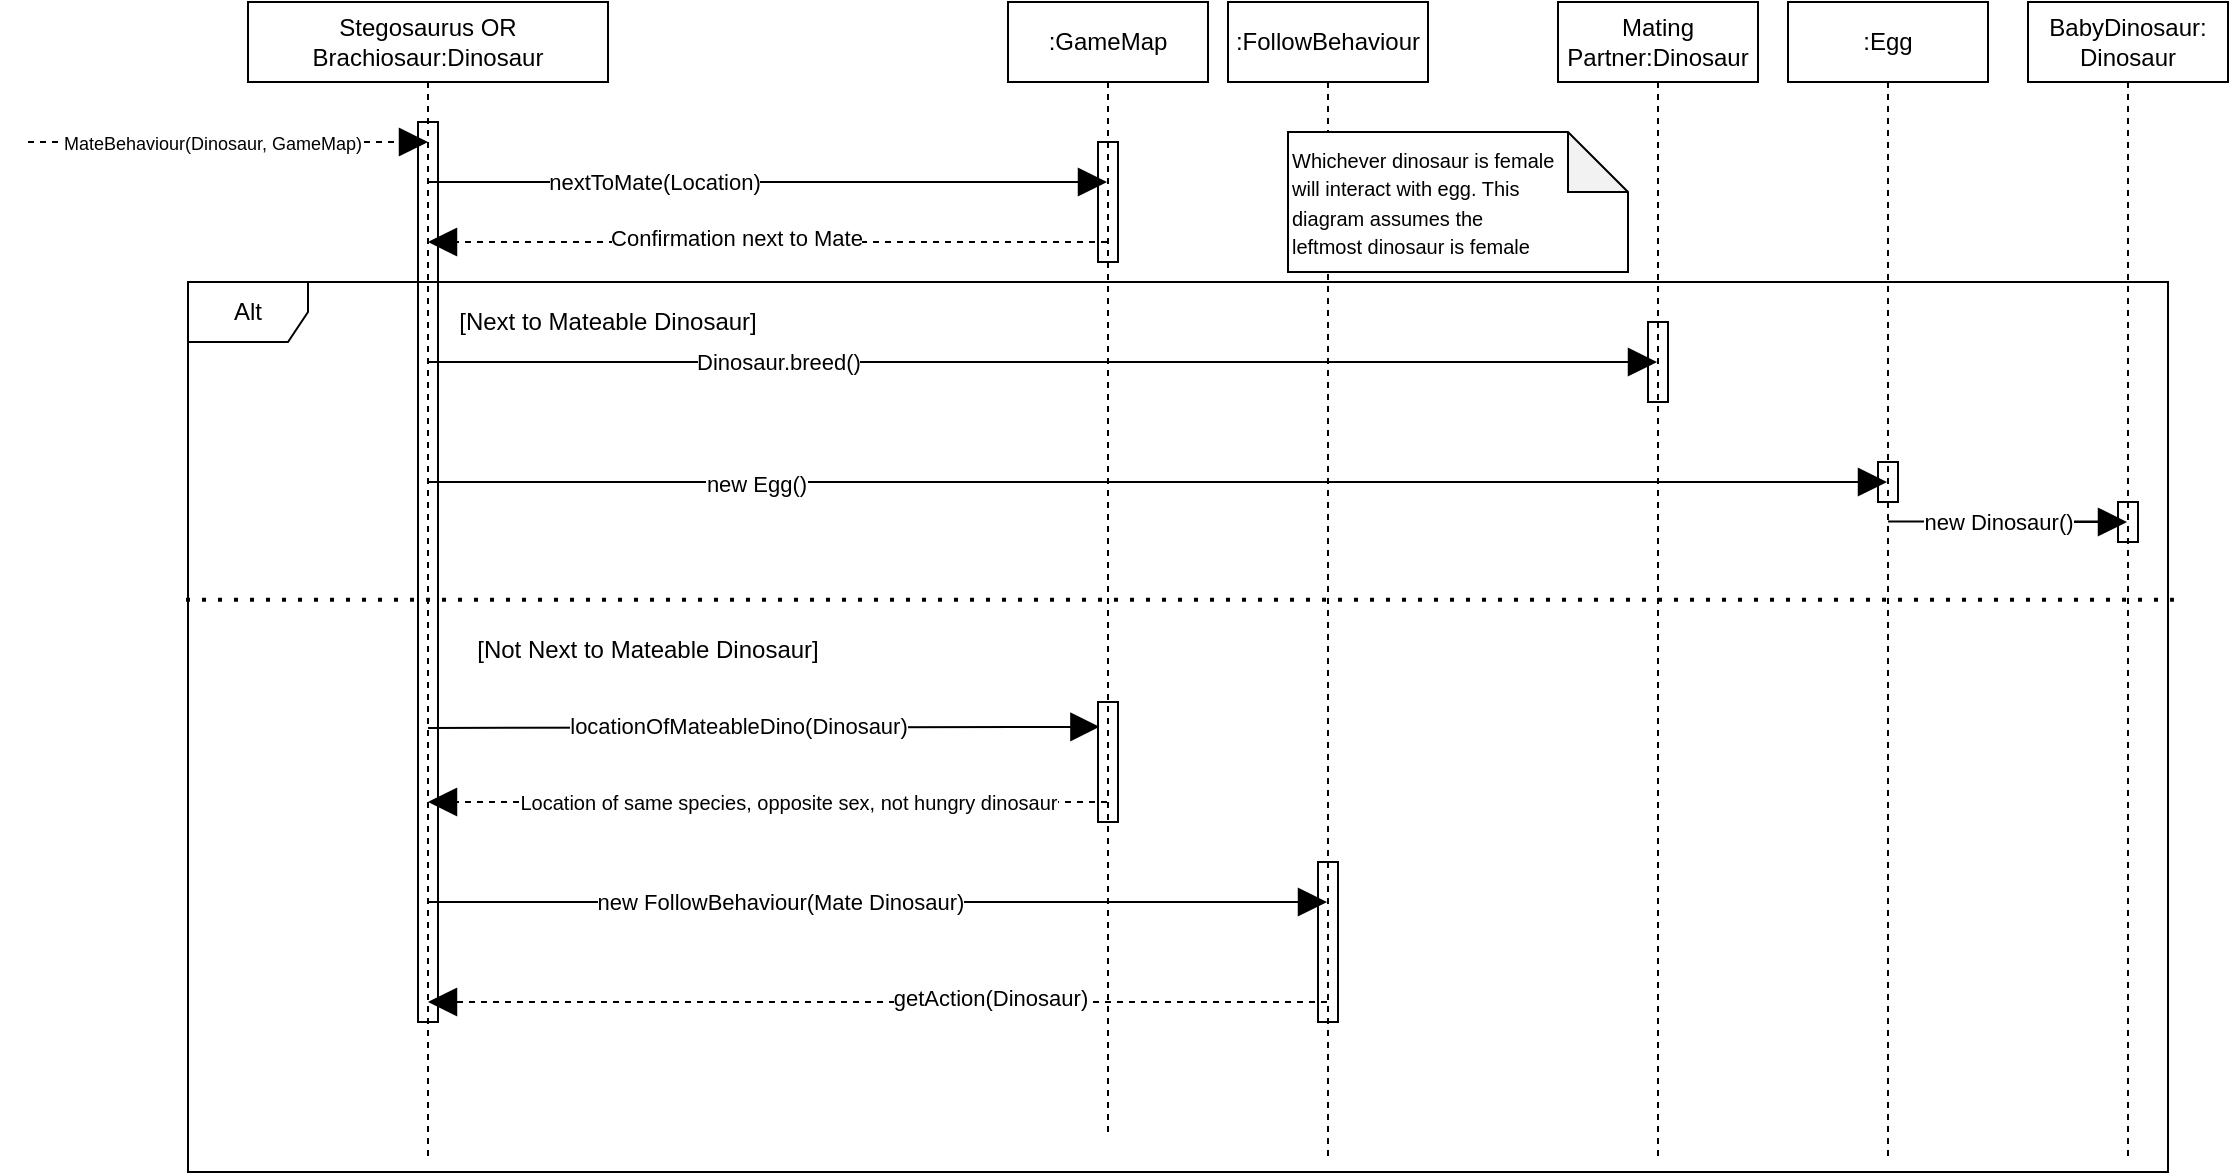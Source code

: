 <mxfile version="14.6.5" type="device"><diagram id="uRpzBnb1ksMyIT1kLSwG" name="Page-1"><mxGraphModel dx="1422" dy="796" grid="1" gridSize="10" guides="1" tooltips="1" connect="1" arrows="1" fold="1" page="1" pageScale="1" pageWidth="1169" pageHeight="827" math="0" shadow="0"><root><mxCell id="0"/><mxCell id="1" parent="0"/><mxCell id="zMUxx6rUH3RSuhr-qKeQ-1" value="Alt" style="shape=umlFrame;whiteSpace=wrap;html=1;" vertex="1" parent="1"><mxGeometry x="120" y="230" width="990" height="445" as="geometry"/></mxCell><mxCell id="3Muzb6IEoRzpV99WBSun-35" value="" style="html=1;points=[];perimeter=orthogonalPerimeter;" parent="1" vertex="1"><mxGeometry x="965" y="320" width="10" height="20" as="geometry"/></mxCell><mxCell id="3Muzb6IEoRzpV99WBSun-34" value="" style="html=1;points=[];perimeter=orthogonalPerimeter;" parent="1" vertex="1"><mxGeometry x="850" y="250" width="10" height="40" as="geometry"/></mxCell><mxCell id="3Muzb6IEoRzpV99WBSun-29" value="" style="html=1;points=[];perimeter=orthogonalPerimeter;" parent="1" vertex="1"><mxGeometry x="575" y="160" width="10" height="60" as="geometry"/></mxCell><mxCell id="3Muzb6IEoRzpV99WBSun-2" value=":GameMap" style="shape=umlLifeline;perimeter=lifelinePerimeter;whiteSpace=wrap;html=1;container=0;collapsible=0;recursiveResize=0;outlineConnect=0;" parent="1" vertex="1"><mxGeometry x="530" y="90" width="100" height="567.5" as="geometry"/></mxCell><mxCell id="3Muzb6IEoRzpV99WBSun-7" value=":FollowBehaviour" style="shape=umlLifeline;perimeter=lifelinePerimeter;whiteSpace=wrap;html=1;container=1;collapsible=0;recursiveResize=0;outlineConnect=0;" parent="1" vertex="1"><mxGeometry x="640" y="90" width="100" height="580" as="geometry"/></mxCell><mxCell id="3Muzb6IEoRzpV99WBSun-27" value="" style="html=1;points=[];perimeter=orthogonalPerimeter;fillColor=none;" parent="3Muzb6IEoRzpV99WBSun-7" vertex="1"><mxGeometry x="45" y="430" width="10" height="80" as="geometry"/></mxCell><mxCell id="3Muzb6IEoRzpV99WBSun-8" value="" style="endArrow=block;endFill=1;endSize=12;html=1;dashed=1;" parent="1" source="3Muzb6IEoRzpV99WBSun-7" target="3Muzb6IEoRzpV99WBSun-1" edge="1"><mxGeometry width="160" relative="1" as="geometry"><mxPoint x="200" y="290" as="sourcePoint"/><mxPoint x="70" y="270" as="targetPoint"/><Array as="points"><mxPoint x="610" y="590"/></Array></mxGeometry></mxCell><mxCell id="3Muzb6IEoRzpV99WBSun-9" value="getAction(Dinosaur)" style="edgeLabel;html=1;align=center;verticalAlign=middle;resizable=0;points=[];" parent="3Muzb6IEoRzpV99WBSun-8" vertex="1" connectable="0"><mxGeometry x="-0.247" y="-2" relative="1" as="geometry"><mxPoint as="offset"/></mxGeometry></mxCell><mxCell id="3Muzb6IEoRzpV99WBSun-13" value="" style="endArrow=block;endFill=1;endSize=12;html=1;" parent="1" source="3Muzb6IEoRzpV99WBSun-1" target="3Muzb6IEoRzpV99WBSun-12" edge="1"><mxGeometry width="160" relative="1" as="geometry"><mxPoint x="200.0" y="370" as="sourcePoint"/><mxPoint x="804.69" y="370" as="targetPoint"/><Array as="points"><mxPoint x="600" y="270"/></Array></mxGeometry></mxCell><mxCell id="3Muzb6IEoRzpV99WBSun-15" value="Dinosaur.breed()" style="edgeLabel;html=1;align=center;verticalAlign=middle;resizable=0;points=[];" parent="3Muzb6IEoRzpV99WBSun-13" vertex="1" connectable="0"><mxGeometry x="-0.431" relative="1" as="geometry"><mxPoint as="offset"/></mxGeometry></mxCell><mxCell id="3Muzb6IEoRzpV99WBSun-16" value=":Egg" style="shape=umlLifeline;perimeter=lifelinePerimeter;whiteSpace=wrap;html=1;container=0;collapsible=0;recursiveResize=0;outlineConnect=0;" parent="1" vertex="1"><mxGeometry x="920" y="90" width="100" height="580" as="geometry"/></mxCell><mxCell id="3Muzb6IEoRzpV99WBSun-17" value="" style="endArrow=block;endFill=1;endSize=12;html=1;" parent="1" source="3Muzb6IEoRzpV99WBSun-1" target="3Muzb6IEoRzpV99WBSun-16" edge="1"><mxGeometry width="160" relative="1" as="geometry"><mxPoint x="230" y="430" as="sourcePoint"/><mxPoint x="350" y="430" as="targetPoint"/><Array as="points"><mxPoint x="530" y="330"/></Array></mxGeometry></mxCell><mxCell id="3Muzb6IEoRzpV99WBSun-18" value="new Egg()" style="edgeLabel;html=1;align=center;verticalAlign=middle;resizable=0;points=[];" parent="3Muzb6IEoRzpV99WBSun-17" vertex="1" connectable="0"><mxGeometry x="-0.55" y="-1" relative="1" as="geometry"><mxPoint as="offset"/></mxGeometry></mxCell><mxCell id="3Muzb6IEoRzpV99WBSun-19" value="&lt;font style=&quot;font-size: 10px&quot;&gt;Whichever dinosaur is female &lt;br&gt;will interact with egg. This&lt;br&gt;diagram assumes the&lt;br&gt;leftmost dinosaur is female&lt;/font&gt;" style="shape=note;whiteSpace=wrap;html=1;backgroundOutline=1;darkOpacity=0.05;align=left;" parent="1" vertex="1"><mxGeometry x="670" y="155" width="170" height="70" as="geometry"/></mxCell><mxCell id="3Muzb6IEoRzpV99WBSun-20" value="BabyDinosaur:&lt;br&gt;Dinosaur" style="shape=umlLifeline;perimeter=lifelinePerimeter;whiteSpace=wrap;html=1;container=0;collapsible=0;recursiveResize=0;outlineConnect=0;" parent="1" vertex="1"><mxGeometry x="1040" y="90" width="100" height="580" as="geometry"/></mxCell><mxCell id="3Muzb6IEoRzpV99WBSun-21" value="" style="endArrow=block;endFill=1;endSize=12;html=1;startArrow=none;" parent="1" source="3Muzb6IEoRzpV99WBSun-36" target="3Muzb6IEoRzpV99WBSun-20" edge="1"><mxGeometry width="160" relative="1" as="geometry"><mxPoint x="940" y="390" as="sourcePoint"/><mxPoint x="1100" y="390" as="targetPoint"/><Array as="points"><mxPoint x="1030" y="350"/></Array></mxGeometry></mxCell><mxCell id="3Muzb6IEoRzpV99WBSun-1" value="Stegosaurus OR Brachiosaur:Dinosaur" style="shape=umlLifeline;perimeter=lifelinePerimeter;whiteSpace=wrap;html=1;container=1;collapsible=0;recursiveResize=0;outlineConnect=0;" parent="1" vertex="1"><mxGeometry x="150" y="90" width="180" height="580" as="geometry"/></mxCell><mxCell id="3Muzb6IEoRzpV99WBSun-28" value="" style="html=1;points=[];perimeter=orthogonalPerimeter;fillColor=none;" parent="3Muzb6IEoRzpV99WBSun-1" vertex="1"><mxGeometry x="85" y="60" width="10" height="450" as="geometry"/></mxCell><mxCell id="3Muzb6IEoRzpV99WBSun-3" value="" style="endArrow=block;endFill=1;endSize=12;html=1;entryX=0.071;entryY=0.207;entryDx=0;entryDy=0;entryPerimeter=0;" parent="1" edge="1" target="zMUxx6rUH3RSuhr-qKeQ-19"><mxGeometry width="160" relative="1" as="geometry"><mxPoint x="240" y="453" as="sourcePoint"/><mxPoint x="550.19" y="452.55" as="targetPoint"/></mxGeometry></mxCell><mxCell id="3Muzb6IEoRzpV99WBSun-4" value="locationOfMateableDino(Dinosaur)" style="edgeLabel;html=1;align=center;verticalAlign=middle;resizable=0;points=[];" parent="3Muzb6IEoRzpV99WBSun-3" vertex="1" connectable="0"><mxGeometry x="-0.081" y="1" relative="1" as="geometry"><mxPoint as="offset"/></mxGeometry></mxCell><mxCell id="3Muzb6IEoRzpV99WBSun-5" value="" style="endArrow=block;dashed=1;endFill=1;endSize=12;html=1;" parent="1" source="3Muzb6IEoRzpV99WBSun-2" target="3Muzb6IEoRzpV99WBSun-1" edge="1"><mxGeometry width="160" relative="1" as="geometry"><mxPoint x="490" y="250" as="sourcePoint"/><mxPoint x="270" y="250" as="targetPoint"/><Array as="points"><mxPoint x="540" y="490"/><mxPoint x="490" y="490"/></Array></mxGeometry></mxCell><mxCell id="3Muzb6IEoRzpV99WBSun-6" value="&lt;font style=&quot;font-size: 10px&quot;&gt;Location of same species, opposite sex, not hungry dinosaur&lt;/font&gt;" style="edgeLabel;html=1;align=center;verticalAlign=middle;resizable=0;points=[];" parent="3Muzb6IEoRzpV99WBSun-5" vertex="1" connectable="0"><mxGeometry x="0.31" y="2" relative="1" as="geometry"><mxPoint x="63" y="-2" as="offset"/></mxGeometry></mxCell><mxCell id="3Muzb6IEoRzpV99WBSun-12" value="Mating Partner:Dinosaur" style="shape=umlLifeline;perimeter=lifelinePerimeter;whiteSpace=wrap;html=1;container=0;collapsible=0;recursiveResize=0;outlineConnect=0;" parent="1" vertex="1"><mxGeometry x="805" y="90" width="100" height="580" as="geometry"/></mxCell><mxCell id="zMUxx6rUH3RSuhr-qKeQ-2" value="" style="endArrow=block;endFill=1;endSize=12;html=1;" edge="1" parent="1" source="3Muzb6IEoRzpV99WBSun-1" target="3Muzb6IEoRzpV99WBSun-7"><mxGeometry width="160" relative="1" as="geometry"><mxPoint x="210" y="250" as="sourcePoint"/><mxPoint x="370" y="250" as="targetPoint"/><Array as="points"><mxPoint x="440" y="540"/></Array></mxGeometry></mxCell><mxCell id="zMUxx6rUH3RSuhr-qKeQ-3" value="new FollowBehaviour(Mate Dinosaur)" style="edgeLabel;html=1;align=center;verticalAlign=middle;resizable=0;points=[];" vertex="1" connectable="0" parent="zMUxx6rUH3RSuhr-qKeQ-2"><mxGeometry x="-0.266" relative="1" as="geometry"><mxPoint x="11" as="offset"/></mxGeometry></mxCell><mxCell id="zMUxx6rUH3RSuhr-qKeQ-4" value="" style="endArrow=block;endFill=1;endSize=12;html=1;" edge="1" parent="1" source="3Muzb6IEoRzpV99WBSun-1" target="3Muzb6IEoRzpV99WBSun-2"><mxGeometry width="160" relative="1" as="geometry"><mxPoint x="210" y="170" as="sourcePoint"/><mxPoint x="370" y="170" as="targetPoint"/><Array as="points"><mxPoint x="390" y="180"/></Array></mxGeometry></mxCell><mxCell id="zMUxx6rUH3RSuhr-qKeQ-5" value="nextToMate(Location)" style="edgeLabel;html=1;align=center;verticalAlign=middle;resizable=0;points=[];" vertex="1" connectable="0" parent="zMUxx6rUH3RSuhr-qKeQ-4"><mxGeometry x="-0.333" relative="1" as="geometry"><mxPoint as="offset"/></mxGeometry></mxCell><mxCell id="zMUxx6rUH3RSuhr-qKeQ-6" value="" style="endArrow=block;dashed=1;endFill=1;endSize=12;html=1;" edge="1" parent="1" source="3Muzb6IEoRzpV99WBSun-2" target="3Muzb6IEoRzpV99WBSun-1"><mxGeometry width="160" relative="1" as="geometry"><mxPoint x="390" y="210" as="sourcePoint"/><mxPoint x="550" y="210" as="targetPoint"/><Array as="points"><mxPoint x="470" y="210"/></Array></mxGeometry></mxCell><mxCell id="zMUxx6rUH3RSuhr-qKeQ-7" value="Confirmation next to Mate" style="edgeLabel;html=1;align=center;verticalAlign=middle;resizable=0;points=[];" vertex="1" connectable="0" parent="zMUxx6rUH3RSuhr-qKeQ-6"><mxGeometry x="0.096" y="-2" relative="1" as="geometry"><mxPoint as="offset"/></mxGeometry></mxCell><mxCell id="zMUxx6rUH3RSuhr-qKeQ-8" value="[Next to Mateable Dinosaur]" style="text;html=1;strokeColor=none;fillColor=none;align=center;verticalAlign=middle;whiteSpace=wrap;rounded=0;" vertex="1" parent="1"><mxGeometry x="250" y="240" width="160" height="20" as="geometry"/></mxCell><mxCell id="zMUxx6rUH3RSuhr-qKeQ-11" value="" style="endArrow=none;dashed=1;html=1;dashPattern=1 3;strokeWidth=2;exitX=-0.001;exitY=0.357;exitDx=0;exitDy=0;exitPerimeter=0;entryX=1.003;entryY=0.357;entryDx=0;entryDy=0;entryPerimeter=0;" edge="1" parent="1" source="zMUxx6rUH3RSuhr-qKeQ-1" target="zMUxx6rUH3RSuhr-qKeQ-1"><mxGeometry width="50" height="50" relative="1" as="geometry"><mxPoint x="230" y="395" as="sourcePoint"/><mxPoint x="1030" y="395" as="targetPoint"/></mxGeometry></mxCell><mxCell id="zMUxx6rUH3RSuhr-qKeQ-18" value="[Not Next to Mateable Dinosaur]" style="text;html=1;strokeColor=none;fillColor=none;align=center;verticalAlign=middle;whiteSpace=wrap;rounded=0;" vertex="1" parent="1"><mxGeometry x="230" y="404" width="240" height="20" as="geometry"/></mxCell><mxCell id="zMUxx6rUH3RSuhr-qKeQ-19" value="" style="html=1;points=[];perimeter=orthogonalPerimeter;fillColor=none;" vertex="1" parent="1"><mxGeometry x="575" y="440" width="10" height="60" as="geometry"/></mxCell><mxCell id="3Muzb6IEoRzpV99WBSun-36" value="" style="html=1;points=[];perimeter=orthogonalPerimeter;fillColor=none;" parent="1" vertex="1"><mxGeometry x="1085" y="340" width="10" height="20" as="geometry"/></mxCell><mxCell id="zMUxx6rUH3RSuhr-qKeQ-20" value="" style="endArrow=none;endFill=1;endSize=12;html=1;" edge="1" parent="1"><mxGeometry width="160" relative="1" as="geometry"><mxPoint x="970.024" y="349.76" as="sourcePoint"/><mxPoint x="1085" y="349.76" as="targetPoint"/><Array as="points"/></mxGeometry></mxCell><mxCell id="zMUxx6rUH3RSuhr-qKeQ-21" value="new Dinosaur()" style="edgeLabel;html=1;align=center;verticalAlign=middle;resizable=0;points=[];" vertex="1" connectable="0" parent="zMUxx6rUH3RSuhr-qKeQ-20"><mxGeometry x="-0.37" y="-2" relative="1" as="geometry"><mxPoint x="19" y="-2" as="offset"/></mxGeometry></mxCell><mxCell id="zMUxx6rUH3RSuhr-qKeQ-22" value="" style="endArrow=block;dashed=1;endFill=1;endSize=12;html=1;" edge="1" parent="1"><mxGeometry width="160" relative="1" as="geometry"><mxPoint x="40" y="160" as="sourcePoint"/><mxPoint x="240" y="160" as="targetPoint"/></mxGeometry></mxCell><mxCell id="zMUxx6rUH3RSuhr-qKeQ-23" value="&lt;font style=&quot;font-size: 9px&quot;&gt;MateBehaviour(Dinosaur, GameMap)&lt;/font&gt;" style="edgeLabel;html=1;align=center;verticalAlign=middle;resizable=0;points=[];" vertex="1" connectable="0" parent="zMUxx6rUH3RSuhr-qKeQ-22"><mxGeometry x="-0.519" y="1" relative="1" as="geometry"><mxPoint x="44" y="1" as="offset"/></mxGeometry></mxCell></root></mxGraphModel></diagram></mxfile>